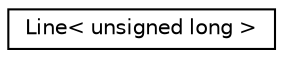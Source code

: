 digraph "Graphical Class Hierarchy"
{
  edge [fontname="Helvetica",fontsize="10",labelfontname="Helvetica",labelfontsize="10"];
  node [fontname="Helvetica",fontsize="10",shape=record];
  rankdir="LR";
  Node1 [label="Line\< unsigned long \>",height=0.2,width=0.4,color="black", fillcolor="white", style="filled",URL="$class_line.html"];
}
